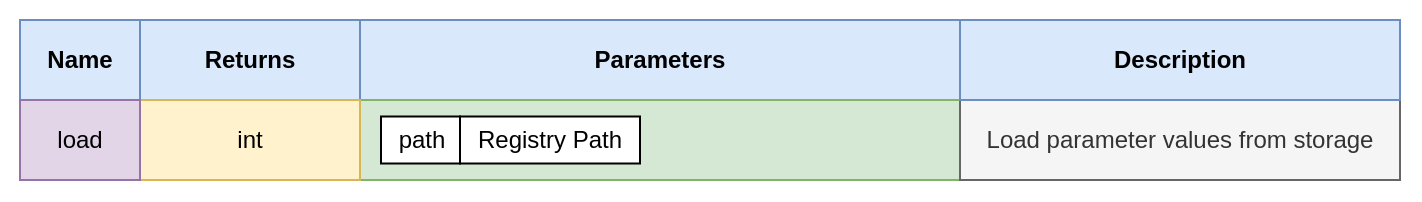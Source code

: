 <mxfile>
    <diagram id="fjN8D4Odn0497USpxgly" name="Page-1">
        <mxGraphModel dx="808" dy="1429" grid="1" gridSize="10" guides="1" tooltips="1" connect="1" arrows="1" fold="1" page="1" pageScale="1" pageWidth="1169" pageHeight="827" background="#ffffff" math="0" shadow="0">
            <root>
                <mxCell id="0"/>
                <mxCell id="1" parent="0"/>
                <mxCell id="521" value="" style="rounded=0;whiteSpace=wrap;html=1;strokeColor=none;" vertex="1" parent="1">
                    <mxGeometry x="30" y="-810" width="710" height="100" as="geometry"/>
                </mxCell>
                <mxCell id="196" value="&lt;b&gt;Name&lt;/b&gt;" style="rounded=0;whiteSpace=wrap;html=1;align=center;fillColor=#dae8fc;strokeColor=#6c8ebf;" parent="1" vertex="1">
                    <mxGeometry x="40" y="-800" width="60" height="40" as="geometry"/>
                </mxCell>
                <mxCell id="501" value="&lt;b&gt;Parameters&lt;/b&gt;" style="rounded=0;whiteSpace=wrap;html=1;align=center;fillColor=#dae8fc;strokeColor=#6c8ebf;" parent="1" vertex="1">
                    <mxGeometry x="210" y="-800" width="300" height="40" as="geometry"/>
                </mxCell>
                <mxCell id="502" value="&lt;b&gt;Returns&lt;/b&gt;" style="rounded=0;whiteSpace=wrap;html=1;align=center;fillColor=#dae8fc;strokeColor=#6c8ebf;" parent="1" vertex="1">
                    <mxGeometry x="100" y="-800" width="110" height="40" as="geometry"/>
                </mxCell>
                <mxCell id="512" value="" style="rounded=0;whiteSpace=wrap;html=1;fillColor=#d5e8d4;strokeColor=#82b366;" parent="1" vertex="1">
                    <mxGeometry x="210" y="-760" width="300" height="40" as="geometry"/>
                </mxCell>
                <mxCell id="518" value="Load parameter values from storage" style="rounded=0;whiteSpace=wrap;html=1;fillColor=#f5f5f5;strokeColor=#666666;fontColor=#333333;" parent="1" vertex="1">
                    <mxGeometry x="510" y="-760" width="220" height="40" as="geometry"/>
                </mxCell>
                <mxCell id="440" value="int" style="rounded=0;whiteSpace=wrap;html=1;fillColor=#fff2cc;strokeColor=#d6b656;" parent="1" vertex="1">
                    <mxGeometry x="100" y="-760" width="110" height="40" as="geometry"/>
                </mxCell>
                <mxCell id="457" value="load" style="rounded=0;whiteSpace=wrap;html=1;fillColor=#e1d5e7;strokeColor=#9673a6;" parent="1" vertex="1">
                    <mxGeometry x="40" y="-760" width="60" height="40" as="geometry"/>
                </mxCell>
                <mxCell id="503" value="&lt;b&gt;Description&lt;/b&gt;" style="rounded=0;whiteSpace=wrap;html=1;align=center;fillColor=#dae8fc;strokeColor=#6c8ebf;" parent="1" vertex="1">
                    <mxGeometry x="510" y="-800" width="220" height="40" as="geometry"/>
                </mxCell>
                <mxCell id="519" value="path" style="rounded=0;whiteSpace=wrap;html=1;" parent="1" vertex="1">
                    <mxGeometry x="220.5" y="-751.75" width="39.5" height="23.5" as="geometry"/>
                </mxCell>
                <mxCell id="520" value="Registry Path" style="rounded=0;whiteSpace=wrap;html=1;" parent="1" vertex="1">
                    <mxGeometry x="260" y="-751.75" width="90" height="23.5" as="geometry"/>
                </mxCell>
            </root>
        </mxGraphModel>
    </diagram>
</mxfile>